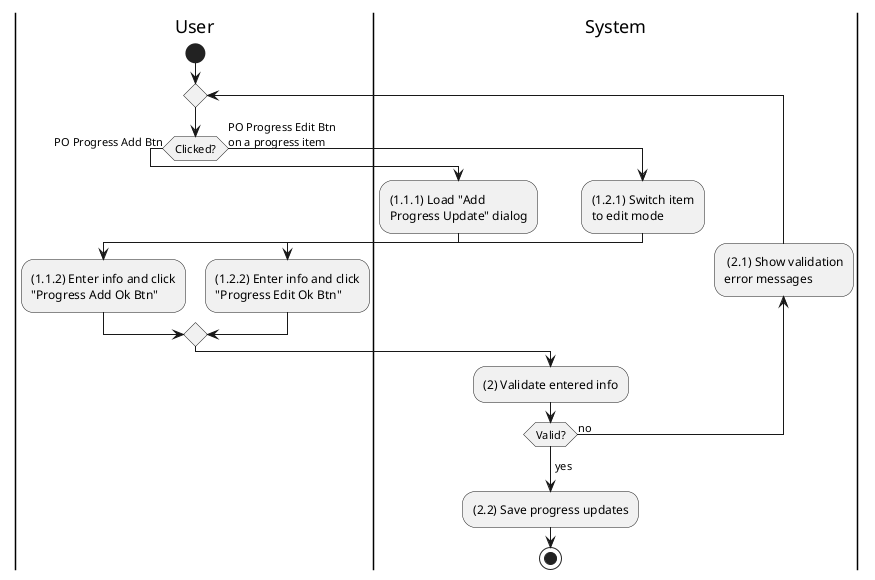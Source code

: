 @startuml purchase-order-update-progress
|u|User
|s|System

|u|
start
repeat
    if (Clicked?) then (PO Progress Add Btn)
        |s|
        :(1.1.1) Load "Add\nProgress Update" dialog;
        |u|
        :(1.1.2) Enter info and click\n"Progress Add Ok Btn";
    else (PO Progress Edit Btn\non a progress item)
        |s|
        :(1.2.1) Switch item\nto edit mode;
        |u|
        :(1.2.2) Enter info and click\n"Progress Edit Ok Btn";
    endif
    |s|
    :(2) Validate entered info;
    backward: (2.1) Show validation\nerror messages;
repeat while (Valid?) is (no)
->yes;
:(2.2) Save progress updates;
stop
@enduml